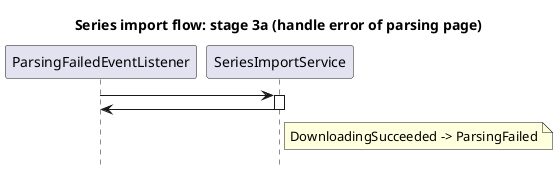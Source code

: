 @startuml

title Series import flow: stage 3a (handle error of parsing page)
hide footbox

participant ParsingFailedEventListener
participant SeriesImportService

ParsingFailedEventListener->SeriesImportService:
activate SeriesImportService
SeriesImportService->ParsingFailedEventListener:
deactivate SeriesImportService
note right of SeriesImportService: DownloadingSucceeded -> ParsingFailed

@enduml